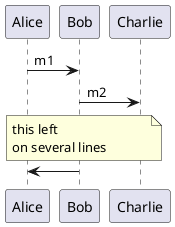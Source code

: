 {
  "sha1": "l9mvm1bt3x08ckzjnk7wgnvib2l86vj",
  "insertion": {
    "when": "2024-06-03T18:59:33.905Z",
    "url": "https://github.com/plantuml/plantuml/issues/134",
    "user": "plantuml@gmail.com"
  }
}
@startuml
!pragma teoz true
skinparam noteTextAlignment left
Alice->Bob:m1
Bob->Charlie:m2
note across
this left
on several lines
end note
Bob->Alice
@enduml
